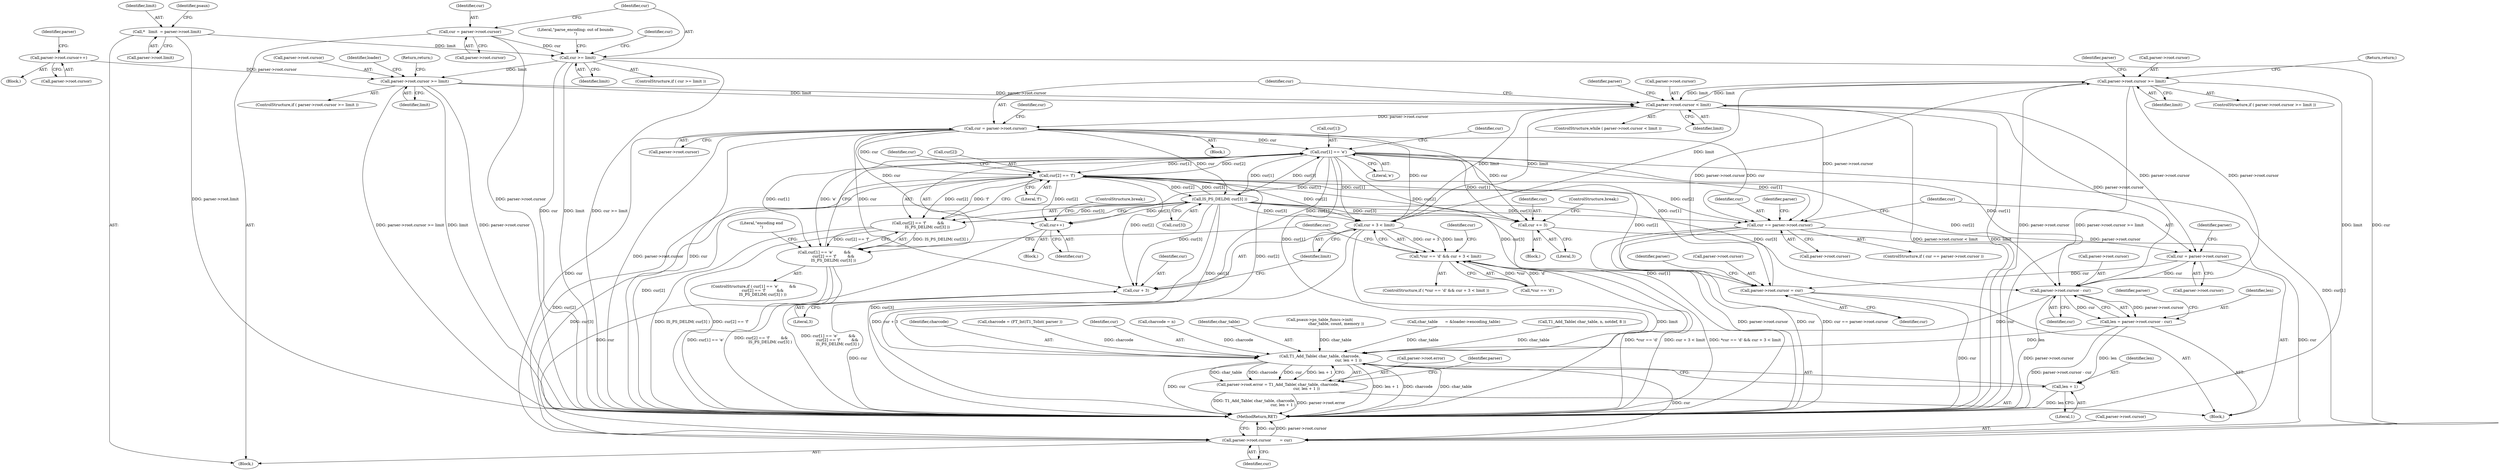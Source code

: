 digraph "0_savannah_df14e6c0b9592cbb24d5381dfc6106b14f915e75@pointer" {
"1000459" [label="(Call,parser->root.cursor >= limit)"];
"1000449" [label="(Call,parser->root.cursor = cur)"];
"1000368" [label="(Call,cur[1] == 'e')"];
"1000347" [label="(Call,cur = parser->root.cursor)"];
"1000339" [label="(Call,parser->root.cursor < limit)"];
"1000476" [label="(Call,parser->root.cursor - cur)"];
"1000459" [label="(Call,parser->root.cursor >= limit)"];
"1000360" [label="(Call,cur + 3 < limit)"];
"1000374" [label="(Call,cur[2] == 'f')"];
"1000379" [label="(Call,IS_PS_DELIM( cur[3] ))"];
"1000442" [label="(Call,cur = parser->root.cursor)"];
"1000425" [label="(Call,cur == parser->root.cursor)"];
"1000257" [label="(Call,parser->root.cursor >= limit)"];
"1000241" [label="(Call,parser->root.cursor++)"];
"1000173" [label="(Call,cur >= limit)"];
"1000165" [label="(Call,cur = parser->root.cursor)"];
"1000148" [label="(Call,*   limit  = parser->root.limit)"];
"1000355" [label="(Call,*cur == 'd' && cur + 3 < limit)"];
"1000474" [label="(Call,len = parser->root.cursor - cur)"];
"1000489" [label="(Call,T1_Add_Table( char_table, charcode,\n                                               cur, len + 1 ))"];
"1000483" [label="(Call,parser->root.error = T1_Add_Table( char_table, charcode,\n                                               cur, len + 1 ))"];
"1000536" [label="(Call,parser->root.cursor       = cur)"];
"1000493" [label="(Call,len + 1)"];
"1000361" [label="(Call,cur + 3)"];
"1000367" [label="(Call,cur[1] == 'e'         &&\n               cur[2] == 'f'         &&\n               IS_PS_DELIM( cur[3] ))"];
"1000373" [label="(Call,cur[2] == 'f'         &&\n               IS_PS_DELIM( cur[3] ))"];
"1000386" [label="(Call,cur += 3)"];
"1000398" [label="(Call,cur++)"];
"1000465" [label="(Identifier,limit)"];
"1000400" [label="(ControlStructure,break;)"];
"1000241" [label="(Call,parser->root.cursor++)"];
"1000385" [label="(Literal,\"encoding end\n\")"];
"1000388" [label="(Literal,3)"];
"1000491" [label="(Identifier,charcode)"];
"1000443" [label="(Identifier,cur)"];
"1000367" [label="(Call,cur[1] == 'e'         &&\n               cur[2] == 'f'         &&\n               IS_PS_DELIM( cur[3] ))"];
"1000536" [label="(Call,parser->root.cursor       = cur)"];
"1000416" [label="(Call,charcode = (FT_Int)T1_ToInt( parser ))"];
"1000492" [label="(Identifier,cur)"];
"1000264" [label="(Return,return;)"];
"1000458" [label="(ControlStructure,if ( parser->root.cursor >= limit ))"];
"1000166" [label="(Identifier,cur)"];
"1000399" [label="(Identifier,cur)"];
"1000386" [label="(Call,cur += 3)"];
"1000484" [label="(Call,parser->root.error)"];
"1000257" [label="(Call,parser->root.cursor >= limit)"];
"1000369" [label="(Call,cur[1])"];
"1000442" [label="(Call,cur = parser->root.cursor)"];
"1000364" [label="(Identifier,limit)"];
"1000375" [label="(Call,cur[2])"];
"1000175" [label="(Identifier,limit)"];
"1000362" [label="(Identifier,cur)"];
"1000450" [label="(Call,parser->root.cursor)"];
"1000470" [label="(Identifier,parser)"];
"1000355" [label="(Call,*cur == 'd' && cur + 3 < limit)"];
"1000426" [label="(Identifier,cur)"];
"1000172" [label="(ControlStructure,if ( cur >= limit ))"];
"1000486" [label="(Identifier,parser)"];
"1000339" [label="(Call,parser->root.cursor < limit)"];
"1000165" [label="(Call,cur = parser->root.cursor)"];
"1000460" [label="(Call,parser->root.cursor)"];
"1000361" [label="(Call,cur + 3)"];
"1000258" [label="(Call,parser->root.cursor)"];
"1000173" [label="(Call,cur >= limit)"];
"1000366" [label="(ControlStructure,if ( cur[1] == 'e'         &&\n               cur[2] == 'f'         &&\n               IS_PS_DELIM( cur[3] ) ))"];
"1000542" [label="(Identifier,cur)"];
"1000424" [label="(ControlStructure,if ( cur == parser->root.cursor ))"];
"1000381" [label="(Identifier,cur)"];
"1000537" [label="(Call,parser->root.cursor)"];
"1000138" [label="(Block,)"];
"1000157" [label="(Identifier,psaux)"];
"1000345" [label="(Identifier,limit)"];
"1000376" [label="(Identifier,cur)"];
"1000387" [label="(Identifier,cur)"];
"1000242" [label="(Call,parser->root.cursor)"];
"1000148" [label="(Call,*   limit  = parser->root.limit)"];
"1000543" [label="(MethodReturn,RET)"];
"1000427" [label="(Call,parser->root.cursor)"];
"1000474" [label="(Call,len = parser->root.cursor - cur)"];
"1000444" [label="(Call,parser->root.cursor)"];
"1000393" [label="(Identifier,cur)"];
"1000459" [label="(Call,parser->root.cursor >= limit)"];
"1000379" [label="(Call,IS_PS_DELIM( cur[3] ))"];
"1000263" [label="(Identifier,limit)"];
"1000493" [label="(Call,len + 1)"];
"1000452" [label="(Identifier,parser)"];
"1000267" [label="(Identifier,loader)"];
"1000455" [label="(Identifier,cur)"];
"1000476" [label="(Call,parser->root.cursor - cur)"];
"1000499" [label="(Identifier,parser)"];
"1000411" [label="(Call,charcode = n)"];
"1000383" [label="(Block,)"];
"1000380" [label="(Call,cur[3])"];
"1000489" [label="(Call,T1_Add_Table( char_table, charcode,\n                                               cur, len + 1 ))"];
"1000234" [label="(Block,)"];
"1000475" [label="(Identifier,len)"];
"1000374" [label="(Call,cur[2] == 'f')"];
"1000363" [label="(Literal,3)"];
"1000407" [label="(Block,)"];
"1000490" [label="(Identifier,char_table)"];
"1000494" [label="(Identifier,len)"];
"1000483" [label="(Call,parser->root.error = T1_Add_Table( char_table, charcode,\n                                               cur, len + 1 ))"];
"1000346" [label="(Block,)"];
"1000349" [label="(Call,parser->root.cursor)"];
"1000149" [label="(Identifier,limit)"];
"1000495" [label="(Literal,1)"];
"1000449" [label="(Call,parser->root.cursor = cur)"];
"1000347" [label="(Call,cur = parser->root.cursor)"];
"1000255" [label="(Identifier,parser)"];
"1000288" [label="(Call,psaux->ps_table_funcs->init(\n                           char_table, count, memory ))"];
"1000338" [label="(ControlStructure,while ( parser->root.cursor < limit ))"];
"1000192" [label="(Identifier,cur)"];
"1000378" [label="(Literal,'f')"];
"1000477" [label="(Call,parser->root.cursor)"];
"1000348" [label="(Identifier,cur)"];
"1000372" [label="(Literal,'e')"];
"1000150" [label="(Call,parser->root.limit)"];
"1000436" [label="(Identifier,parser)"];
"1000389" [label="(ControlStructure,break;)"];
"1000210" [label="(Call,char_table      = &loader->encoding_table)"];
"1000368" [label="(Call,cur[1] == 'e')"];
"1000354" [label="(ControlStructure,if ( *cur == 'd' && cur + 3 < limit ))"];
"1000174" [label="(Identifier,cur)"];
"1000256" [label="(ControlStructure,if ( parser->root.cursor >= limit ))"];
"1000395" [label="(Block,)"];
"1000457" [label="(Identifier,parser)"];
"1000178" [label="(Literal,\"parse_encoding: out of bounds\n\")"];
"1000328" [label="(Call,T1_Add_Table( char_table, n, notdef, 8 ))"];
"1000466" [label="(Return,return;)"];
"1000370" [label="(Identifier,cur)"];
"1000528" [label="(Identifier,parser)"];
"1000358" [label="(Identifier,cur)"];
"1000356" [label="(Call,*cur == 'd')"];
"1000425" [label="(Call,cur == parser->root.cursor)"];
"1000373" [label="(Call,cur[2] == 'f'         &&\n               IS_PS_DELIM( cur[3] ))"];
"1000482" [label="(Identifier,cur)"];
"1000340" [label="(Call,parser->root.cursor)"];
"1000398" [label="(Call,cur++)"];
"1000360" [label="(Call,cur + 3 < limit)"];
"1000167" [label="(Call,parser->root.cursor)"];
"1000459" -> "1000458"  [label="AST: "];
"1000459" -> "1000465"  [label="CFG: "];
"1000460" -> "1000459"  [label="AST: "];
"1000465" -> "1000459"  [label="AST: "];
"1000466" -> "1000459"  [label="CFG: "];
"1000470" -> "1000459"  [label="CFG: "];
"1000459" -> "1000543"  [label="DDG: parser->root.cursor"];
"1000459" -> "1000543"  [label="DDG: parser->root.cursor >= limit"];
"1000459" -> "1000543"  [label="DDG: limit"];
"1000459" -> "1000339"  [label="DDG: limit"];
"1000449" -> "1000459"  [label="DDG: parser->root.cursor"];
"1000360" -> "1000459"  [label="DDG: limit"];
"1000339" -> "1000459"  [label="DDG: limit"];
"1000459" -> "1000476"  [label="DDG: parser->root.cursor"];
"1000449" -> "1000407"  [label="AST: "];
"1000449" -> "1000455"  [label="CFG: "];
"1000450" -> "1000449"  [label="AST: "];
"1000455" -> "1000449"  [label="AST: "];
"1000457" -> "1000449"  [label="CFG: "];
"1000449" -> "1000543"  [label="DDG: cur"];
"1000368" -> "1000449"  [label="DDG: cur[1]"];
"1000374" -> "1000449"  [label="DDG: cur[2]"];
"1000442" -> "1000449"  [label="DDG: cur"];
"1000379" -> "1000449"  [label="DDG: cur[3]"];
"1000368" -> "1000367"  [label="AST: "];
"1000368" -> "1000372"  [label="CFG: "];
"1000369" -> "1000368"  [label="AST: "];
"1000372" -> "1000368"  [label="AST: "];
"1000376" -> "1000368"  [label="CFG: "];
"1000367" -> "1000368"  [label="CFG: "];
"1000368" -> "1000543"  [label="DDG: cur[1]"];
"1000368" -> "1000360"  [label="DDG: cur[1]"];
"1000368" -> "1000361"  [label="DDG: cur[1]"];
"1000368" -> "1000367"  [label="DDG: cur[1]"];
"1000368" -> "1000367"  [label="DDG: 'e'"];
"1000347" -> "1000368"  [label="DDG: cur"];
"1000374" -> "1000368"  [label="DDG: cur[2]"];
"1000379" -> "1000368"  [label="DDG: cur[3]"];
"1000368" -> "1000374"  [label="DDG: cur[1]"];
"1000368" -> "1000379"  [label="DDG: cur[1]"];
"1000368" -> "1000386"  [label="DDG: cur[1]"];
"1000368" -> "1000398"  [label="DDG: cur[1]"];
"1000368" -> "1000425"  [label="DDG: cur[1]"];
"1000368" -> "1000476"  [label="DDG: cur[1]"];
"1000368" -> "1000489"  [label="DDG: cur[1]"];
"1000368" -> "1000536"  [label="DDG: cur[1]"];
"1000347" -> "1000346"  [label="AST: "];
"1000347" -> "1000349"  [label="CFG: "];
"1000348" -> "1000347"  [label="AST: "];
"1000349" -> "1000347"  [label="AST: "];
"1000358" -> "1000347"  [label="CFG: "];
"1000347" -> "1000543"  [label="DDG: parser->root.cursor"];
"1000347" -> "1000543"  [label="DDG: cur"];
"1000339" -> "1000347"  [label="DDG: parser->root.cursor"];
"1000347" -> "1000360"  [label="DDG: cur"];
"1000347" -> "1000361"  [label="DDG: cur"];
"1000347" -> "1000374"  [label="DDG: cur"];
"1000347" -> "1000379"  [label="DDG: cur"];
"1000347" -> "1000386"  [label="DDG: cur"];
"1000347" -> "1000398"  [label="DDG: cur"];
"1000347" -> "1000425"  [label="DDG: cur"];
"1000347" -> "1000536"  [label="DDG: cur"];
"1000339" -> "1000338"  [label="AST: "];
"1000339" -> "1000345"  [label="CFG: "];
"1000340" -> "1000339"  [label="AST: "];
"1000345" -> "1000339"  [label="AST: "];
"1000348" -> "1000339"  [label="CFG: "];
"1000528" -> "1000339"  [label="CFG: "];
"1000339" -> "1000543"  [label="DDG: parser->root.cursor < limit"];
"1000339" -> "1000543"  [label="DDG: limit"];
"1000476" -> "1000339"  [label="DDG: parser->root.cursor"];
"1000257" -> "1000339"  [label="DDG: parser->root.cursor"];
"1000257" -> "1000339"  [label="DDG: limit"];
"1000360" -> "1000339"  [label="DDG: limit"];
"1000339" -> "1000360"  [label="DDG: limit"];
"1000339" -> "1000425"  [label="DDG: parser->root.cursor"];
"1000339" -> "1000442"  [label="DDG: parser->root.cursor"];
"1000476" -> "1000474"  [label="AST: "];
"1000476" -> "1000482"  [label="CFG: "];
"1000477" -> "1000476"  [label="AST: "];
"1000482" -> "1000476"  [label="AST: "];
"1000474" -> "1000476"  [label="CFG: "];
"1000476" -> "1000543"  [label="DDG: parser->root.cursor"];
"1000476" -> "1000474"  [label="DDG: parser->root.cursor"];
"1000476" -> "1000474"  [label="DDG: cur"];
"1000374" -> "1000476"  [label="DDG: cur[2]"];
"1000379" -> "1000476"  [label="DDG: cur[3]"];
"1000442" -> "1000476"  [label="DDG: cur"];
"1000476" -> "1000489"  [label="DDG: cur"];
"1000360" -> "1000355"  [label="AST: "];
"1000360" -> "1000364"  [label="CFG: "];
"1000361" -> "1000360"  [label="AST: "];
"1000364" -> "1000360"  [label="AST: "];
"1000355" -> "1000360"  [label="CFG: "];
"1000360" -> "1000543"  [label="DDG: cur + 3"];
"1000360" -> "1000543"  [label="DDG: limit"];
"1000360" -> "1000355"  [label="DDG: cur + 3"];
"1000360" -> "1000355"  [label="DDG: limit"];
"1000374" -> "1000360"  [label="DDG: cur[2]"];
"1000379" -> "1000360"  [label="DDG: cur[3]"];
"1000374" -> "1000373"  [label="AST: "];
"1000374" -> "1000378"  [label="CFG: "];
"1000375" -> "1000374"  [label="AST: "];
"1000378" -> "1000374"  [label="AST: "];
"1000381" -> "1000374"  [label="CFG: "];
"1000373" -> "1000374"  [label="CFG: "];
"1000374" -> "1000543"  [label="DDG: cur[2]"];
"1000374" -> "1000361"  [label="DDG: cur[2]"];
"1000374" -> "1000373"  [label="DDG: cur[2]"];
"1000374" -> "1000373"  [label="DDG: 'f'"];
"1000379" -> "1000374"  [label="DDG: cur[3]"];
"1000374" -> "1000379"  [label="DDG: cur[2]"];
"1000374" -> "1000386"  [label="DDG: cur[2]"];
"1000374" -> "1000398"  [label="DDG: cur[2]"];
"1000374" -> "1000425"  [label="DDG: cur[2]"];
"1000374" -> "1000489"  [label="DDG: cur[2]"];
"1000374" -> "1000536"  [label="DDG: cur[2]"];
"1000379" -> "1000373"  [label="AST: "];
"1000379" -> "1000380"  [label="CFG: "];
"1000380" -> "1000379"  [label="AST: "];
"1000373" -> "1000379"  [label="CFG: "];
"1000379" -> "1000543"  [label="DDG: cur[3]"];
"1000379" -> "1000361"  [label="DDG: cur[3]"];
"1000379" -> "1000373"  [label="DDG: cur[3]"];
"1000379" -> "1000386"  [label="DDG: cur[3]"];
"1000379" -> "1000398"  [label="DDG: cur[3]"];
"1000379" -> "1000425"  [label="DDG: cur[3]"];
"1000379" -> "1000489"  [label="DDG: cur[3]"];
"1000379" -> "1000536"  [label="DDG: cur[3]"];
"1000442" -> "1000407"  [label="AST: "];
"1000442" -> "1000444"  [label="CFG: "];
"1000443" -> "1000442"  [label="AST: "];
"1000444" -> "1000442"  [label="AST: "];
"1000452" -> "1000442"  [label="CFG: "];
"1000425" -> "1000442"  [label="DDG: parser->root.cursor"];
"1000425" -> "1000424"  [label="AST: "];
"1000425" -> "1000427"  [label="CFG: "];
"1000426" -> "1000425"  [label="AST: "];
"1000427" -> "1000425"  [label="AST: "];
"1000436" -> "1000425"  [label="CFG: "];
"1000443" -> "1000425"  [label="CFG: "];
"1000425" -> "1000543"  [label="DDG: parser->root.cursor"];
"1000425" -> "1000543"  [label="DDG: cur"];
"1000425" -> "1000543"  [label="DDG: cur == parser->root.cursor"];
"1000257" -> "1000256"  [label="AST: "];
"1000257" -> "1000263"  [label="CFG: "];
"1000258" -> "1000257"  [label="AST: "];
"1000263" -> "1000257"  [label="AST: "];
"1000264" -> "1000257"  [label="CFG: "];
"1000267" -> "1000257"  [label="CFG: "];
"1000257" -> "1000543"  [label="DDG: limit"];
"1000257" -> "1000543"  [label="DDG: parser->root.cursor"];
"1000257" -> "1000543"  [label="DDG: parser->root.cursor >= limit"];
"1000241" -> "1000257"  [label="DDG: parser->root.cursor"];
"1000173" -> "1000257"  [label="DDG: limit"];
"1000241" -> "1000234"  [label="AST: "];
"1000241" -> "1000242"  [label="CFG: "];
"1000242" -> "1000241"  [label="AST: "];
"1000255" -> "1000241"  [label="CFG: "];
"1000173" -> "1000172"  [label="AST: "];
"1000173" -> "1000175"  [label="CFG: "];
"1000174" -> "1000173"  [label="AST: "];
"1000175" -> "1000173"  [label="AST: "];
"1000178" -> "1000173"  [label="CFG: "];
"1000192" -> "1000173"  [label="CFG: "];
"1000173" -> "1000543"  [label="DDG: cur >= limit"];
"1000173" -> "1000543"  [label="DDG: cur"];
"1000173" -> "1000543"  [label="DDG: limit"];
"1000165" -> "1000173"  [label="DDG: cur"];
"1000148" -> "1000173"  [label="DDG: limit"];
"1000173" -> "1000536"  [label="DDG: cur"];
"1000165" -> "1000138"  [label="AST: "];
"1000165" -> "1000167"  [label="CFG: "];
"1000166" -> "1000165"  [label="AST: "];
"1000167" -> "1000165"  [label="AST: "];
"1000174" -> "1000165"  [label="CFG: "];
"1000165" -> "1000543"  [label="DDG: parser->root.cursor"];
"1000148" -> "1000138"  [label="AST: "];
"1000148" -> "1000150"  [label="CFG: "];
"1000149" -> "1000148"  [label="AST: "];
"1000150" -> "1000148"  [label="AST: "];
"1000157" -> "1000148"  [label="CFG: "];
"1000148" -> "1000543"  [label="DDG: parser->root.limit"];
"1000355" -> "1000354"  [label="AST: "];
"1000355" -> "1000356"  [label="CFG: "];
"1000356" -> "1000355"  [label="AST: "];
"1000370" -> "1000355"  [label="CFG: "];
"1000393" -> "1000355"  [label="CFG: "];
"1000355" -> "1000543"  [label="DDG: *cur == 'd'"];
"1000355" -> "1000543"  [label="DDG: cur + 3 < limit"];
"1000355" -> "1000543"  [label="DDG: *cur == 'd' && cur + 3 < limit"];
"1000356" -> "1000355"  [label="DDG: *cur"];
"1000356" -> "1000355"  [label="DDG: 'd'"];
"1000474" -> "1000407"  [label="AST: "];
"1000475" -> "1000474"  [label="AST: "];
"1000486" -> "1000474"  [label="CFG: "];
"1000474" -> "1000543"  [label="DDG: parser->root.cursor - cur"];
"1000474" -> "1000489"  [label="DDG: len"];
"1000474" -> "1000493"  [label="DDG: len"];
"1000489" -> "1000483"  [label="AST: "];
"1000489" -> "1000493"  [label="CFG: "];
"1000490" -> "1000489"  [label="AST: "];
"1000491" -> "1000489"  [label="AST: "];
"1000492" -> "1000489"  [label="AST: "];
"1000493" -> "1000489"  [label="AST: "];
"1000483" -> "1000489"  [label="CFG: "];
"1000489" -> "1000543"  [label="DDG: len + 1"];
"1000489" -> "1000543"  [label="DDG: charcode"];
"1000489" -> "1000543"  [label="DDG: char_table"];
"1000489" -> "1000543"  [label="DDG: cur"];
"1000489" -> "1000483"  [label="DDG: char_table"];
"1000489" -> "1000483"  [label="DDG: charcode"];
"1000489" -> "1000483"  [label="DDG: cur"];
"1000489" -> "1000483"  [label="DDG: len + 1"];
"1000288" -> "1000489"  [label="DDG: char_table"];
"1000328" -> "1000489"  [label="DDG: char_table"];
"1000210" -> "1000489"  [label="DDG: char_table"];
"1000411" -> "1000489"  [label="DDG: charcode"];
"1000416" -> "1000489"  [label="DDG: charcode"];
"1000489" -> "1000536"  [label="DDG: cur"];
"1000483" -> "1000407"  [label="AST: "];
"1000484" -> "1000483"  [label="AST: "];
"1000499" -> "1000483"  [label="CFG: "];
"1000483" -> "1000543"  [label="DDG: T1_Add_Table( char_table, charcode,\n                                               cur, len + 1 )"];
"1000483" -> "1000543"  [label="DDG: parser->root.error"];
"1000536" -> "1000138"  [label="AST: "];
"1000536" -> "1000542"  [label="CFG: "];
"1000537" -> "1000536"  [label="AST: "];
"1000542" -> "1000536"  [label="AST: "];
"1000543" -> "1000536"  [label="CFG: "];
"1000536" -> "1000543"  [label="DDG: cur"];
"1000536" -> "1000543"  [label="DDG: parser->root.cursor"];
"1000386" -> "1000536"  [label="DDG: cur"];
"1000398" -> "1000536"  [label="DDG: cur"];
"1000493" -> "1000495"  [label="CFG: "];
"1000494" -> "1000493"  [label="AST: "];
"1000495" -> "1000493"  [label="AST: "];
"1000493" -> "1000543"  [label="DDG: len"];
"1000361" -> "1000363"  [label="CFG: "];
"1000362" -> "1000361"  [label="AST: "];
"1000363" -> "1000361"  [label="AST: "];
"1000364" -> "1000361"  [label="CFG: "];
"1000361" -> "1000543"  [label="DDG: cur"];
"1000367" -> "1000366"  [label="AST: "];
"1000367" -> "1000373"  [label="CFG: "];
"1000373" -> "1000367"  [label="AST: "];
"1000385" -> "1000367"  [label="CFG: "];
"1000393" -> "1000367"  [label="CFG: "];
"1000367" -> "1000543"  [label="DDG: cur[1] == 'e'"];
"1000367" -> "1000543"  [label="DDG: cur[2] == 'f'         &&\n               IS_PS_DELIM( cur[3] )"];
"1000367" -> "1000543"  [label="DDG: cur[1] == 'e'         &&\n               cur[2] == 'f'         &&\n               IS_PS_DELIM( cur[3] )"];
"1000373" -> "1000367"  [label="DDG: cur[2] == 'f'"];
"1000373" -> "1000367"  [label="DDG: IS_PS_DELIM( cur[3] )"];
"1000373" -> "1000543"  [label="DDG: IS_PS_DELIM( cur[3] )"];
"1000373" -> "1000543"  [label="DDG: cur[2] == 'f'"];
"1000386" -> "1000383"  [label="AST: "];
"1000386" -> "1000388"  [label="CFG: "];
"1000387" -> "1000386"  [label="AST: "];
"1000388" -> "1000386"  [label="AST: "];
"1000389" -> "1000386"  [label="CFG: "];
"1000398" -> "1000395"  [label="AST: "];
"1000398" -> "1000399"  [label="CFG: "];
"1000399" -> "1000398"  [label="AST: "];
"1000400" -> "1000398"  [label="CFG: "];
}
